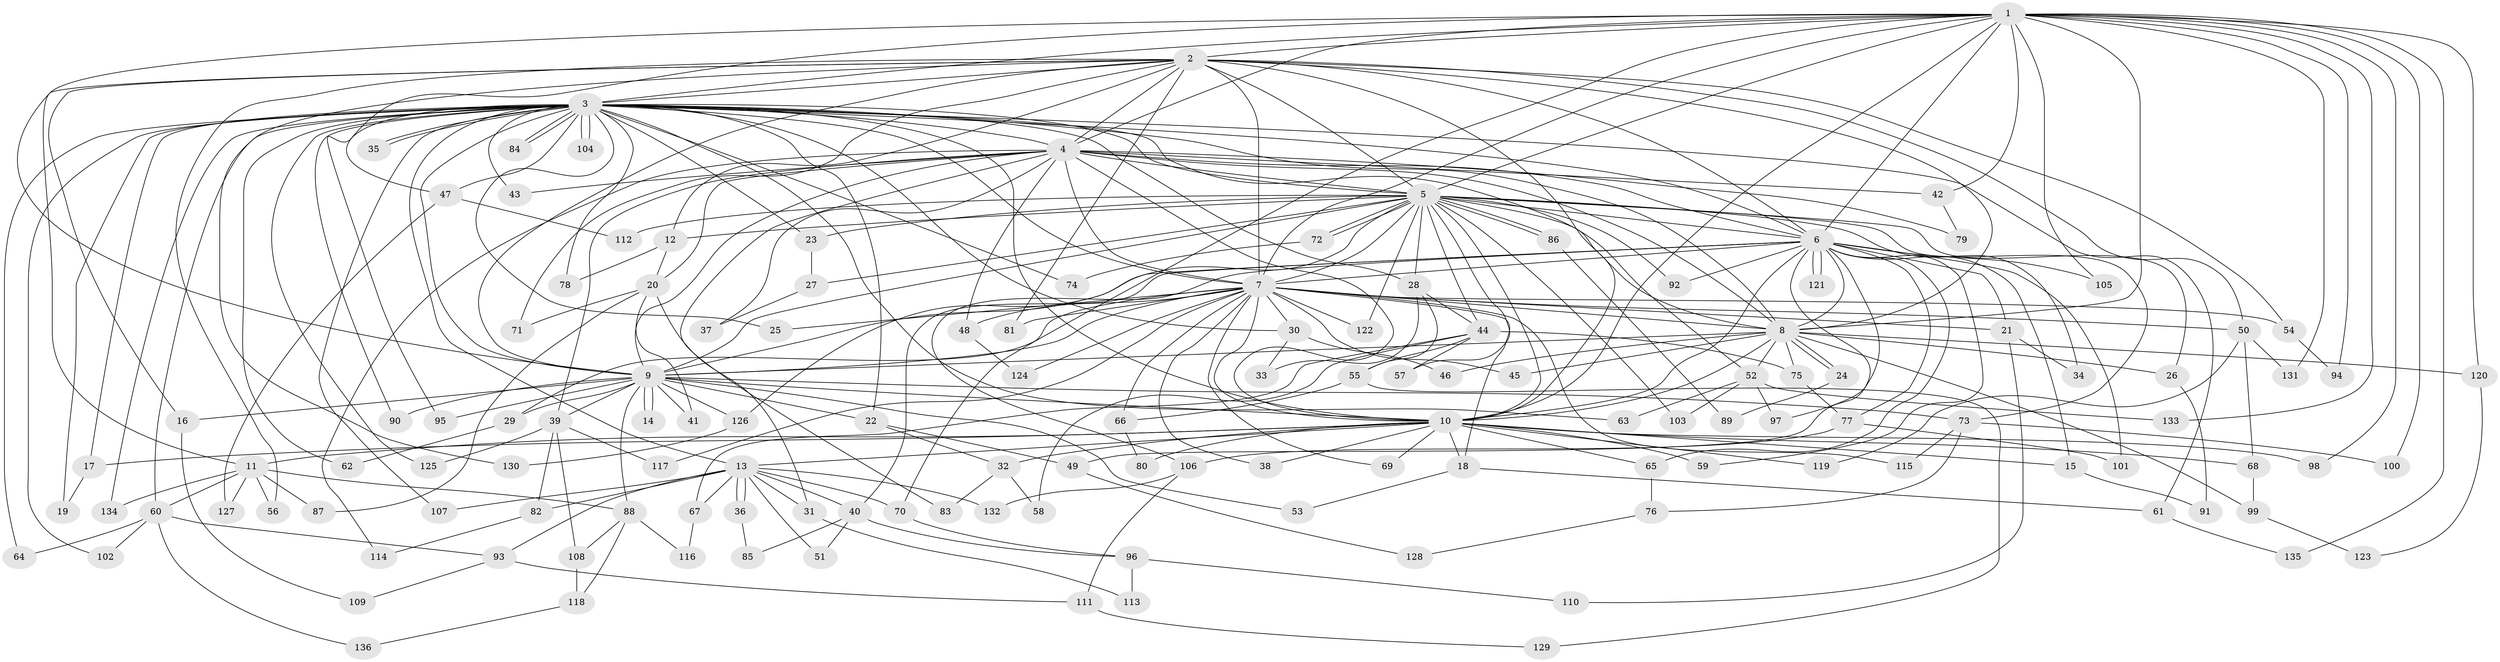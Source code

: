 // Generated by graph-tools (version 1.1) at 2025/01/03/09/25 03:01:14]
// undirected, 136 vertices, 297 edges
graph export_dot {
graph [start="1"]
  node [color=gray90,style=filled];
  1;
  2;
  3;
  4;
  5;
  6;
  7;
  8;
  9;
  10;
  11;
  12;
  13;
  14;
  15;
  16;
  17;
  18;
  19;
  20;
  21;
  22;
  23;
  24;
  25;
  26;
  27;
  28;
  29;
  30;
  31;
  32;
  33;
  34;
  35;
  36;
  37;
  38;
  39;
  40;
  41;
  42;
  43;
  44;
  45;
  46;
  47;
  48;
  49;
  50;
  51;
  52;
  53;
  54;
  55;
  56;
  57;
  58;
  59;
  60;
  61;
  62;
  63;
  64;
  65;
  66;
  67;
  68;
  69;
  70;
  71;
  72;
  73;
  74;
  75;
  76;
  77;
  78;
  79;
  80;
  81;
  82;
  83;
  84;
  85;
  86;
  87;
  88;
  89;
  90;
  91;
  92;
  93;
  94;
  95;
  96;
  97;
  98;
  99;
  100;
  101;
  102;
  103;
  104;
  105;
  106;
  107;
  108;
  109;
  110;
  111;
  112;
  113;
  114;
  115;
  116;
  117;
  118;
  119;
  120;
  121;
  122;
  123;
  124;
  125;
  126;
  127;
  128;
  129;
  130;
  131;
  132;
  133;
  134;
  135;
  136;
  1 -- 2;
  1 -- 3;
  1 -- 4;
  1 -- 5;
  1 -- 6;
  1 -- 7;
  1 -- 8;
  1 -- 9;
  1 -- 10;
  1 -- 42;
  1 -- 47;
  1 -- 70;
  1 -- 94;
  1 -- 98;
  1 -- 100;
  1 -- 105;
  1 -- 120;
  1 -- 131;
  1 -- 133;
  1 -- 135;
  2 -- 3;
  2 -- 4;
  2 -- 5;
  2 -- 6;
  2 -- 7;
  2 -- 8;
  2 -- 9;
  2 -- 10;
  2 -- 11;
  2 -- 12;
  2 -- 16;
  2 -- 50;
  2 -- 54;
  2 -- 56;
  2 -- 71;
  2 -- 81;
  2 -- 130;
  3 -- 4;
  3 -- 5;
  3 -- 6;
  3 -- 7;
  3 -- 8;
  3 -- 9;
  3 -- 10;
  3 -- 13;
  3 -- 17;
  3 -- 19;
  3 -- 22;
  3 -- 23;
  3 -- 25;
  3 -- 28;
  3 -- 30;
  3 -- 35;
  3 -- 35;
  3 -- 43;
  3 -- 47;
  3 -- 52;
  3 -- 60;
  3 -- 61;
  3 -- 62;
  3 -- 63;
  3 -- 64;
  3 -- 74;
  3 -- 78;
  3 -- 84;
  3 -- 84;
  3 -- 90;
  3 -- 95;
  3 -- 102;
  3 -- 104;
  3 -- 104;
  3 -- 107;
  3 -- 125;
  3 -- 134;
  4 -- 5;
  4 -- 6;
  4 -- 7;
  4 -- 8;
  4 -- 9;
  4 -- 10;
  4 -- 20;
  4 -- 37;
  4 -- 39;
  4 -- 42;
  4 -- 43;
  4 -- 48;
  4 -- 79;
  4 -- 83;
  4 -- 114;
  5 -- 6;
  5 -- 7;
  5 -- 8;
  5 -- 9;
  5 -- 10;
  5 -- 12;
  5 -- 23;
  5 -- 26;
  5 -- 27;
  5 -- 28;
  5 -- 34;
  5 -- 44;
  5 -- 57;
  5 -- 72;
  5 -- 72;
  5 -- 73;
  5 -- 86;
  5 -- 86;
  5 -- 92;
  5 -- 103;
  5 -- 112;
  5 -- 122;
  5 -- 126;
  6 -- 7;
  6 -- 8;
  6 -- 9;
  6 -- 10;
  6 -- 15;
  6 -- 21;
  6 -- 40;
  6 -- 49;
  6 -- 59;
  6 -- 65;
  6 -- 77;
  6 -- 92;
  6 -- 97;
  6 -- 101;
  6 -- 105;
  6 -- 106;
  6 -- 121;
  6 -- 121;
  7 -- 8;
  7 -- 9;
  7 -- 10;
  7 -- 18;
  7 -- 21;
  7 -- 25;
  7 -- 29;
  7 -- 30;
  7 -- 38;
  7 -- 45;
  7 -- 48;
  7 -- 50;
  7 -- 54;
  7 -- 66;
  7 -- 69;
  7 -- 81;
  7 -- 115;
  7 -- 117;
  7 -- 122;
  7 -- 124;
  8 -- 9;
  8 -- 10;
  8 -- 24;
  8 -- 24;
  8 -- 26;
  8 -- 45;
  8 -- 46;
  8 -- 52;
  8 -- 75;
  8 -- 99;
  8 -- 120;
  9 -- 10;
  9 -- 14;
  9 -- 14;
  9 -- 16;
  9 -- 22;
  9 -- 29;
  9 -- 39;
  9 -- 41;
  9 -- 53;
  9 -- 73;
  9 -- 88;
  9 -- 90;
  9 -- 95;
  9 -- 126;
  10 -- 11;
  10 -- 13;
  10 -- 15;
  10 -- 17;
  10 -- 18;
  10 -- 32;
  10 -- 38;
  10 -- 59;
  10 -- 65;
  10 -- 68;
  10 -- 69;
  10 -- 80;
  10 -- 98;
  10 -- 119;
  11 -- 56;
  11 -- 60;
  11 -- 87;
  11 -- 88;
  11 -- 127;
  11 -- 134;
  12 -- 20;
  12 -- 78;
  13 -- 31;
  13 -- 36;
  13 -- 36;
  13 -- 40;
  13 -- 51;
  13 -- 67;
  13 -- 70;
  13 -- 82;
  13 -- 93;
  13 -- 107;
  13 -- 132;
  15 -- 91;
  16 -- 109;
  17 -- 19;
  18 -- 53;
  18 -- 61;
  20 -- 31;
  20 -- 41;
  20 -- 71;
  20 -- 87;
  21 -- 34;
  21 -- 110;
  22 -- 32;
  22 -- 49;
  23 -- 27;
  24 -- 89;
  26 -- 91;
  27 -- 37;
  28 -- 33;
  28 -- 44;
  28 -- 55;
  29 -- 62;
  30 -- 33;
  30 -- 46;
  31 -- 113;
  32 -- 58;
  32 -- 83;
  36 -- 85;
  39 -- 82;
  39 -- 108;
  39 -- 117;
  39 -- 125;
  40 -- 51;
  40 -- 85;
  40 -- 96;
  42 -- 79;
  44 -- 55;
  44 -- 57;
  44 -- 58;
  44 -- 67;
  44 -- 75;
  47 -- 112;
  47 -- 127;
  48 -- 124;
  49 -- 128;
  50 -- 68;
  50 -- 119;
  50 -- 131;
  52 -- 63;
  52 -- 97;
  52 -- 103;
  52 -- 133;
  54 -- 94;
  55 -- 66;
  55 -- 129;
  60 -- 64;
  60 -- 93;
  60 -- 102;
  60 -- 136;
  61 -- 135;
  65 -- 76;
  66 -- 80;
  67 -- 116;
  68 -- 99;
  70 -- 96;
  72 -- 74;
  73 -- 76;
  73 -- 100;
  73 -- 115;
  75 -- 77;
  76 -- 128;
  77 -- 101;
  77 -- 106;
  82 -- 114;
  86 -- 89;
  88 -- 108;
  88 -- 116;
  88 -- 118;
  93 -- 109;
  93 -- 111;
  96 -- 110;
  96 -- 113;
  99 -- 123;
  106 -- 111;
  106 -- 132;
  108 -- 118;
  111 -- 129;
  118 -- 136;
  120 -- 123;
  126 -- 130;
}
